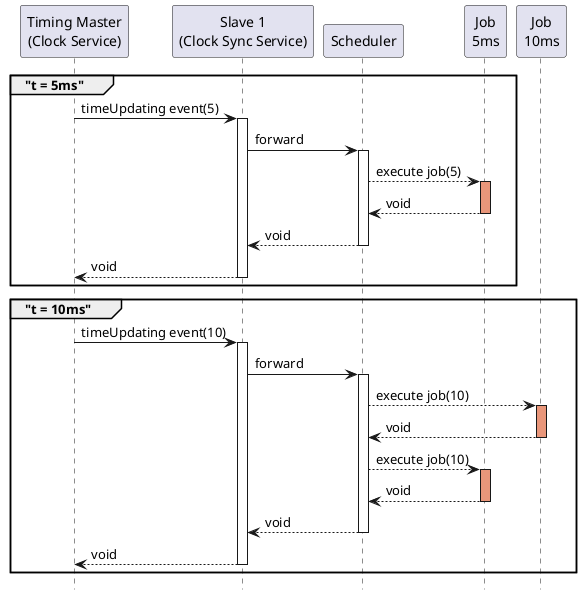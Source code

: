 @startuml
'use url to modify sequence diagram and update url after modifications
'http://www.plantuml.com/plantuml/uml/pP6_Q_im4CLt_nL7laioV24oP2cq1Dgfq2djbkKYNHCv-c6aivl-zxqu3S5ge1qwr8D1lC-x9xrRPiR4dNVLpXg2rnXv4mzLYucjjYq6XicpzJPiuGapKrg7wRsBUWyhIhtLD9i0Pc0_jgmSzWJg0hy7FNPaLJZqZapdA9tKKdwCctLO-3oepJLHpSzgNLNR5BiM9WotS3HL81zx-7ydkJV0rjDBQv2FpwAU0ayNiu51pRP79i66SrQ3HqnIJNh3P0hip1r18Hi1wK2w4ws9ctAiwF3l0TD-XSx7C6YDECyPVRId04CNopYXnCgRV6BihsD2KJ2ZWjJyHmsf-IzLL8yhAkSAyBMZ-fkEwd8BPSJVNCDIVfrt7m00
hide footbox
participant "Timing Master\n(Clock Service)" as tm
participant "Slave 1\n(Clock Sync Service)" as s1
participant "Scheduler" as ss1
participant "Job\n5ms" as j1
participant "Job\n10ms" as j2

group "t = 5ms"
    tm -> s1: timeUpdating event(5)
    activate s1
    s1 -> ss1: forward
    activate ss1
    ss1 --> j1: execute job(5)
    activate j1 #DarkSalmon
    j1 --> ss1: void
    deactivate j1
    ss1 --> s1: void
    deactivate ss1
    s1 --> tm: void
    deactivate s1
end

group "t = 10ms"
    tm -> s1: timeUpdating event(10)
    activate s1
    s1 -> ss1: forward
    activate ss1
    ss1 --> j2: execute job(10)
    activate j2 #DarkSalmon
    j2 --> ss1: void
    deactivate j2
    ss1 --> j1: execute job(10)
    activate j1 #DarkSalmon
    j1 --> ss1: void
    deactivate j1
    ss1 --> s1: void
    deactivate ss1
    s1 --> tm: void
    deactivate s1
end
@enduml